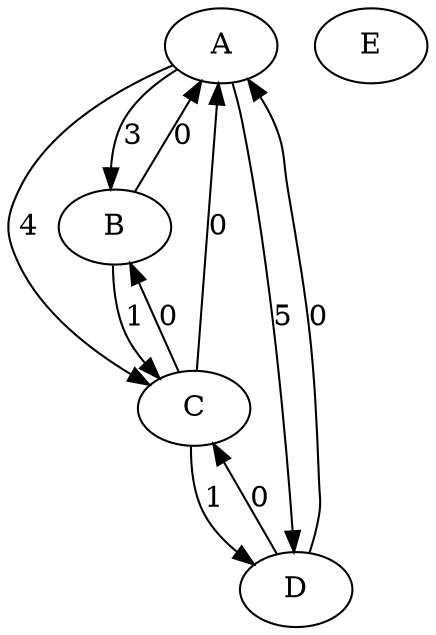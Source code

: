 digraph plan {
A
B
C
D
E
A -> B [ label="3" ];
B -> A [ label="0" ];
A -> C [ label="4" ];
C -> A [ label="0" ];
A -> D [ label="5" ];
D -> A [ label="0" ];
B -> C [ label="1" ];
C -> B [ label="0" ];
C -> D [ label="1" ];
D -> C [ label="0" ];
}

